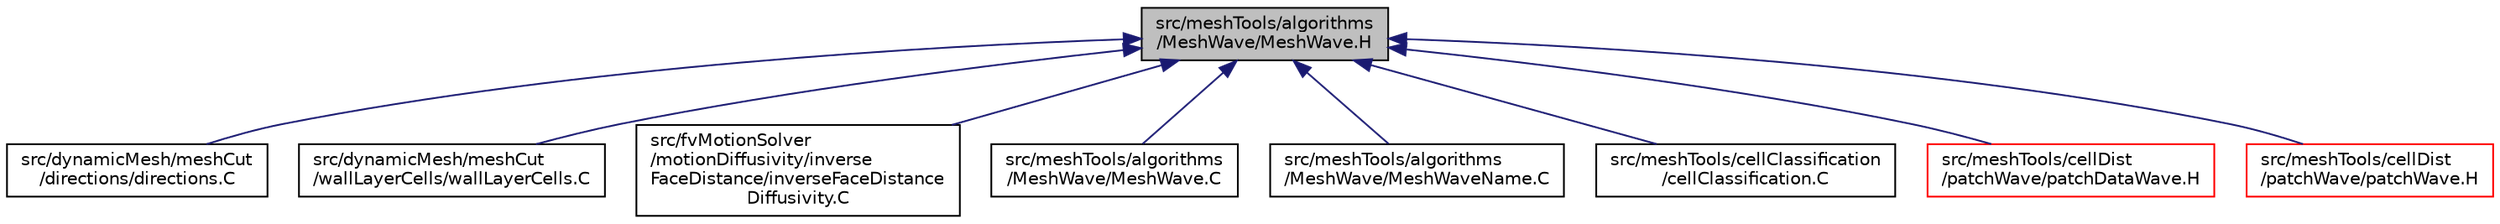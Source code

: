 digraph "src/meshTools/algorithms/MeshWave/MeshWave.H"
{
  bgcolor="transparent";
  edge [fontname="Helvetica",fontsize="10",labelfontname="Helvetica",labelfontsize="10"];
  node [fontname="Helvetica",fontsize="10",shape=record];
  Node1 [label="src/meshTools/algorithms\l/MeshWave/MeshWave.H",height=0.2,width=0.4,color="black", fillcolor="grey75", style="filled", fontcolor="black"];
  Node1 -> Node2 [dir="back",color="midnightblue",fontsize="10",style="solid",fontname="Helvetica"];
  Node2 [label="src/dynamicMesh/meshCut\l/directions/directions.C",height=0.2,width=0.4,color="black",URL="$a04930.html"];
  Node1 -> Node3 [dir="back",color="midnightblue",fontsize="10",style="solid",fontname="Helvetica"];
  Node3 [label="src/dynamicMesh/meshCut\l/wallLayerCells/wallLayerCells.C",height=0.2,width=0.4,color="black",URL="$a04950.html"];
  Node1 -> Node4 [dir="back",color="midnightblue",fontsize="10",style="solid",fontname="Helvetica"];
  Node4 [label="src/fvMotionSolver\l/motionDiffusivity/inverse\lFaceDistance/inverseFaceDistance\lDiffusivity.C",height=0.2,width=0.4,color="black",URL="$a06363.html"];
  Node1 -> Node5 [dir="back",color="midnightblue",fontsize="10",style="solid",fontname="Helvetica"];
  Node5 [label="src/meshTools/algorithms\l/MeshWave/MeshWave.C",height=0.2,width=0.4,color="black",URL="$a07299.html"];
  Node1 -> Node6 [dir="back",color="midnightblue",fontsize="10",style="solid",fontname="Helvetica"];
  Node6 [label="src/meshTools/algorithms\l/MeshWave/MeshWaveName.C",height=0.2,width=0.4,color="black",URL="$a07301.html"];
  Node1 -> Node7 [dir="back",color="midnightblue",fontsize="10",style="solid",fontname="Helvetica"];
  Node7 [label="src/meshTools/cellClassification\l/cellClassification.C",height=0.2,width=0.4,color="black",URL="$a07380.html"];
  Node1 -> Node8 [dir="back",color="midnightblue",fontsize="10",style="solid",fontname="Helvetica"];
  Node8 [label="src/meshTools/cellDist\l/patchWave/patchDataWave.H",height=0.2,width=0.4,color="red",URL="$a07389.html"];
  Node1 -> Node9 [dir="back",color="midnightblue",fontsize="10",style="solid",fontname="Helvetica"];
  Node9 [label="src/meshTools/cellDist\l/patchWave/patchWave.H",height=0.2,width=0.4,color="red",URL="$a07391.html"];
}
